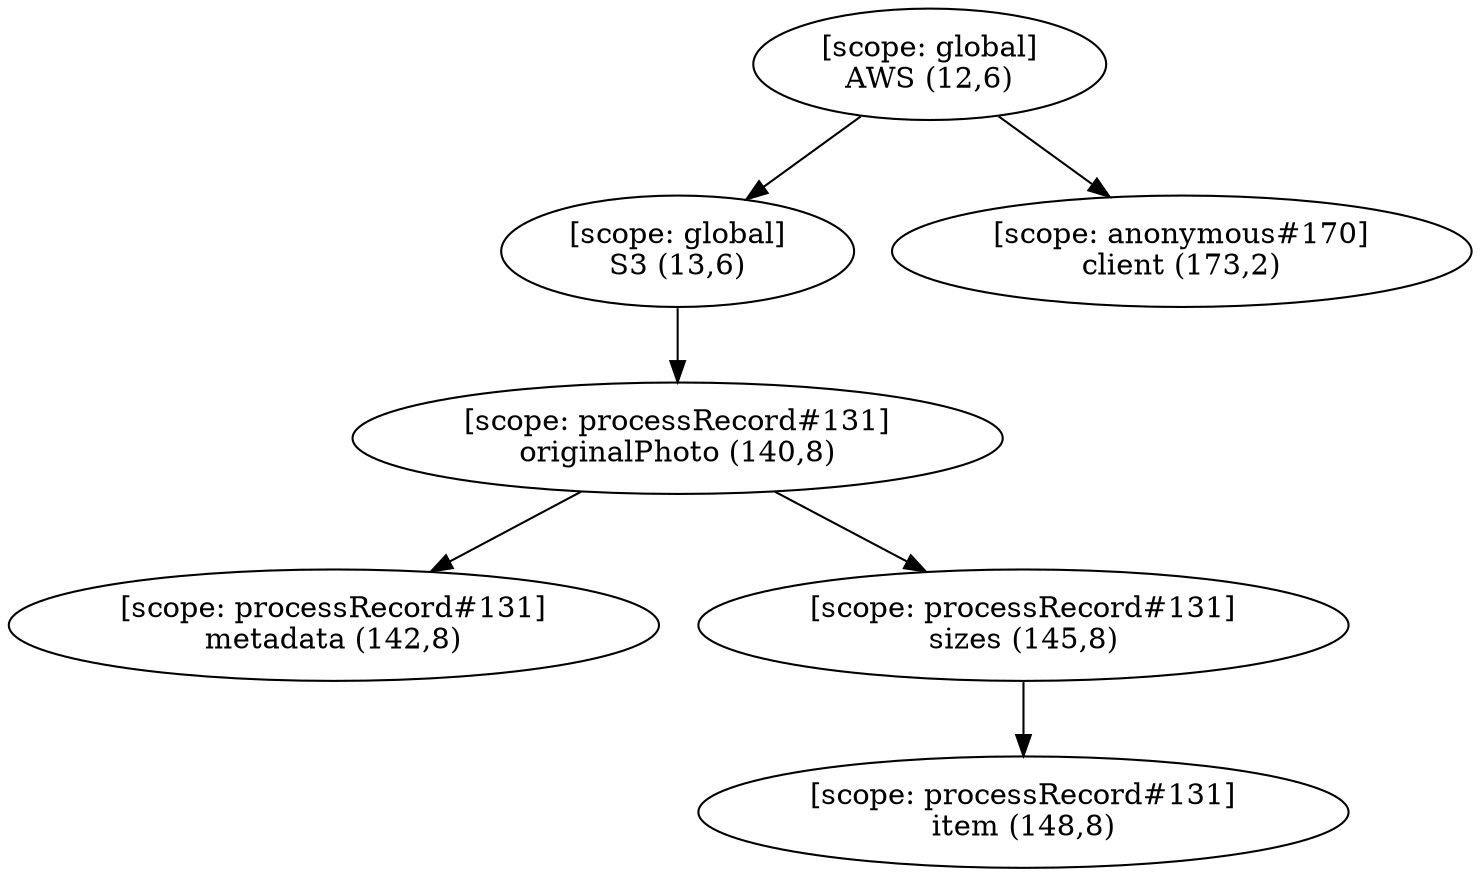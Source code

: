 digraph G {
  graph [ rankdir =TB ];
subgraph global {
  graph [ label = "Scope [global]" ];
  "[scope: global]
AWS (12,6)";
  "[scope: global]
S3 (13,6)";
}

subgraph processRecord_131 {
  graph [ label = "Scope [processRecord_131]" ];
  "[scope: processRecord#131]
originalPhoto (140,8)";
  "[scope: processRecord#131]
metadata (142,8)";
  "[scope: processRecord#131]
sizes (145,8)";
  "[scope: processRecord#131]
item (148,8)";
}

subgraph anonymous_170 {
  graph [ label = "Scope [anonymous_170]" ];
  "[scope: anonymous#170]
client (173,2)";
}

  "[scope: global]
AWS (12,6)" -> "[scope: global]
S3 (13,6)";
  "[scope: global]
S3 (13,6)" -> "[scope: processRecord#131]
originalPhoto (140,8)";
  "[scope: processRecord#131]
originalPhoto (140,8)" -> "[scope: processRecord#131]
metadata (142,8)";
  "[scope: processRecord#131]
originalPhoto (140,8)" -> "[scope: processRecord#131]
sizes (145,8)";
  "[scope: processRecord#131]
sizes (145,8)" -> "[scope: processRecord#131]
item (148,8)";
  "[scope: global]
AWS (12,6)" -> "[scope: anonymous#170]
client (173,2)";
}
